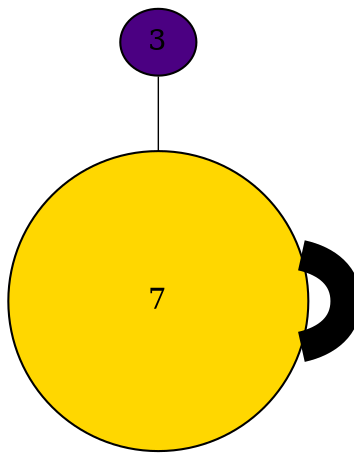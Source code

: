 graph  {
	3	 [fillcolor="#4B0082",
		height=0.0140983405439,
		style=filled,
		width=0.0140983405439];
	7	 [fillcolor="#FFD700",
		height=1.99995030858,
		style=filled,
		width=1.99995030858];
	3 -- 7	 [penwidth=0.671715682963];
	7 -- 7	 [penwidth=14.7777450252];
}
